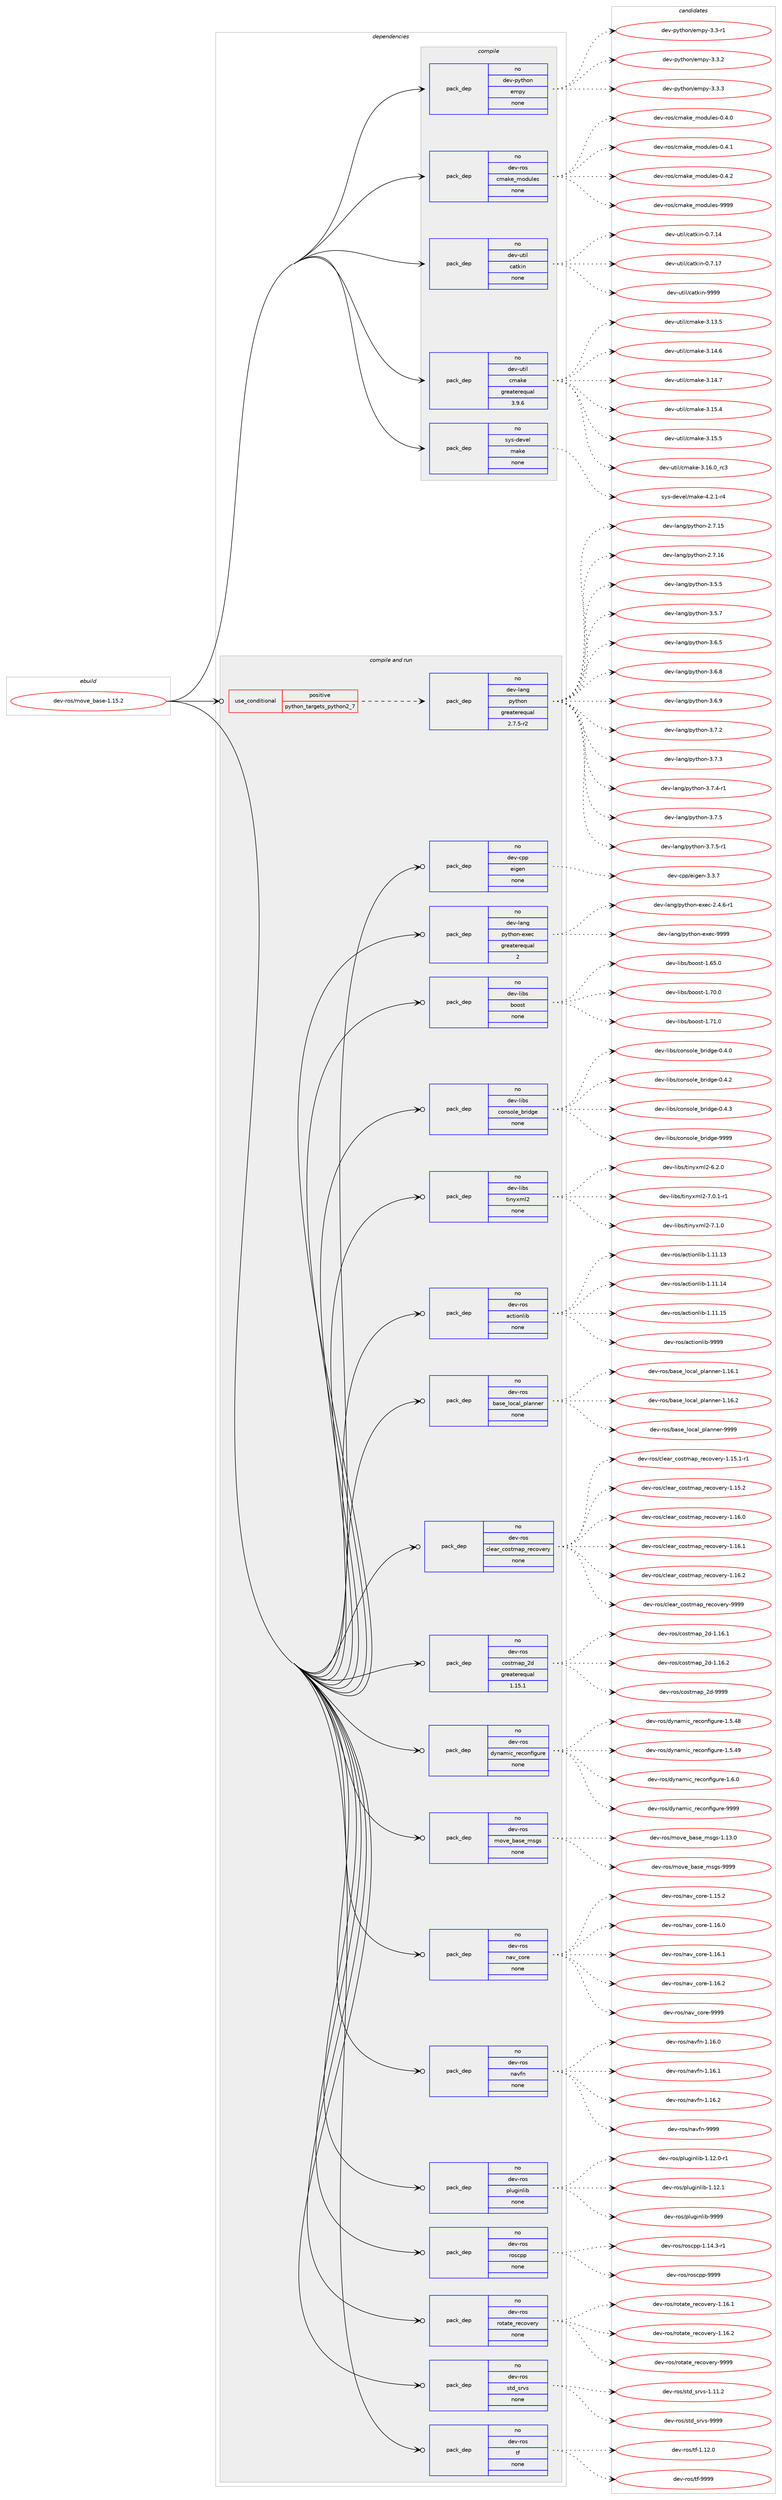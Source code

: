 digraph prolog {

# *************
# Graph options
# *************

newrank=true;
concentrate=true;
compound=true;
graph [rankdir=LR,fontname=Helvetica,fontsize=10,ranksep=1.5];#, ranksep=2.5, nodesep=0.2];
edge  [arrowhead=vee];
node  [fontname=Helvetica,fontsize=10];

# **********
# The ebuild
# **********

subgraph cluster_leftcol {
color=gray;
rank=same;
label=<<i>ebuild</i>>;
id [label="dev-ros/move_base-1.15.2", color=red, width=4, href="../dev-ros/move_base-1.15.2.svg"];
}

# ****************
# The dependencies
# ****************

subgraph cluster_midcol {
color=gray;
label=<<i>dependencies</i>>;
subgraph cluster_compile {
fillcolor="#eeeeee";
style=filled;
label=<<i>compile</i>>;
subgraph pack490514 {
dependency656241 [label=<<TABLE BORDER="0" CELLBORDER="1" CELLSPACING="0" CELLPADDING="4" WIDTH="220"><TR><TD ROWSPAN="6" CELLPADDING="30">pack_dep</TD></TR><TR><TD WIDTH="110">no</TD></TR><TR><TD>dev-python</TD></TR><TR><TD>empy</TD></TR><TR><TD>none</TD></TR><TR><TD></TD></TR></TABLE>>, shape=none, color=blue];
}
id:e -> dependency656241:w [weight=20,style="solid",arrowhead="vee"];
subgraph pack490515 {
dependency656242 [label=<<TABLE BORDER="0" CELLBORDER="1" CELLSPACING="0" CELLPADDING="4" WIDTH="220"><TR><TD ROWSPAN="6" CELLPADDING="30">pack_dep</TD></TR><TR><TD WIDTH="110">no</TD></TR><TR><TD>dev-ros</TD></TR><TR><TD>cmake_modules</TD></TR><TR><TD>none</TD></TR><TR><TD></TD></TR></TABLE>>, shape=none, color=blue];
}
id:e -> dependency656242:w [weight=20,style="solid",arrowhead="vee"];
subgraph pack490516 {
dependency656243 [label=<<TABLE BORDER="0" CELLBORDER="1" CELLSPACING="0" CELLPADDING="4" WIDTH="220"><TR><TD ROWSPAN="6" CELLPADDING="30">pack_dep</TD></TR><TR><TD WIDTH="110">no</TD></TR><TR><TD>dev-util</TD></TR><TR><TD>catkin</TD></TR><TR><TD>none</TD></TR><TR><TD></TD></TR></TABLE>>, shape=none, color=blue];
}
id:e -> dependency656243:w [weight=20,style="solid",arrowhead="vee"];
subgraph pack490517 {
dependency656244 [label=<<TABLE BORDER="0" CELLBORDER="1" CELLSPACING="0" CELLPADDING="4" WIDTH="220"><TR><TD ROWSPAN="6" CELLPADDING="30">pack_dep</TD></TR><TR><TD WIDTH="110">no</TD></TR><TR><TD>dev-util</TD></TR><TR><TD>cmake</TD></TR><TR><TD>greaterequal</TD></TR><TR><TD>3.9.6</TD></TR></TABLE>>, shape=none, color=blue];
}
id:e -> dependency656244:w [weight=20,style="solid",arrowhead="vee"];
subgraph pack490518 {
dependency656245 [label=<<TABLE BORDER="0" CELLBORDER="1" CELLSPACING="0" CELLPADDING="4" WIDTH="220"><TR><TD ROWSPAN="6" CELLPADDING="30">pack_dep</TD></TR><TR><TD WIDTH="110">no</TD></TR><TR><TD>sys-devel</TD></TR><TR><TD>make</TD></TR><TR><TD>none</TD></TR><TR><TD></TD></TR></TABLE>>, shape=none, color=blue];
}
id:e -> dependency656245:w [weight=20,style="solid",arrowhead="vee"];
}
subgraph cluster_compileandrun {
fillcolor="#eeeeee";
style=filled;
label=<<i>compile and run</i>>;
subgraph cond153821 {
dependency656246 [label=<<TABLE BORDER="0" CELLBORDER="1" CELLSPACING="0" CELLPADDING="4"><TR><TD ROWSPAN="3" CELLPADDING="10">use_conditional</TD></TR><TR><TD>positive</TD></TR><TR><TD>python_targets_python2_7</TD></TR></TABLE>>, shape=none, color=red];
subgraph pack490519 {
dependency656247 [label=<<TABLE BORDER="0" CELLBORDER="1" CELLSPACING="0" CELLPADDING="4" WIDTH="220"><TR><TD ROWSPAN="6" CELLPADDING="30">pack_dep</TD></TR><TR><TD WIDTH="110">no</TD></TR><TR><TD>dev-lang</TD></TR><TR><TD>python</TD></TR><TR><TD>greaterequal</TD></TR><TR><TD>2.7.5-r2</TD></TR></TABLE>>, shape=none, color=blue];
}
dependency656246:e -> dependency656247:w [weight=20,style="dashed",arrowhead="vee"];
}
id:e -> dependency656246:w [weight=20,style="solid",arrowhead="odotvee"];
subgraph pack490520 {
dependency656248 [label=<<TABLE BORDER="0" CELLBORDER="1" CELLSPACING="0" CELLPADDING="4" WIDTH="220"><TR><TD ROWSPAN="6" CELLPADDING="30">pack_dep</TD></TR><TR><TD WIDTH="110">no</TD></TR><TR><TD>dev-cpp</TD></TR><TR><TD>eigen</TD></TR><TR><TD>none</TD></TR><TR><TD></TD></TR></TABLE>>, shape=none, color=blue];
}
id:e -> dependency656248:w [weight=20,style="solid",arrowhead="odotvee"];
subgraph pack490521 {
dependency656249 [label=<<TABLE BORDER="0" CELLBORDER="1" CELLSPACING="0" CELLPADDING="4" WIDTH="220"><TR><TD ROWSPAN="6" CELLPADDING="30">pack_dep</TD></TR><TR><TD WIDTH="110">no</TD></TR><TR><TD>dev-lang</TD></TR><TR><TD>python-exec</TD></TR><TR><TD>greaterequal</TD></TR><TR><TD>2</TD></TR></TABLE>>, shape=none, color=blue];
}
id:e -> dependency656249:w [weight=20,style="solid",arrowhead="odotvee"];
subgraph pack490522 {
dependency656250 [label=<<TABLE BORDER="0" CELLBORDER="1" CELLSPACING="0" CELLPADDING="4" WIDTH="220"><TR><TD ROWSPAN="6" CELLPADDING="30">pack_dep</TD></TR><TR><TD WIDTH="110">no</TD></TR><TR><TD>dev-libs</TD></TR><TR><TD>boost</TD></TR><TR><TD>none</TD></TR><TR><TD></TD></TR></TABLE>>, shape=none, color=blue];
}
id:e -> dependency656250:w [weight=20,style="solid",arrowhead="odotvee"];
subgraph pack490523 {
dependency656251 [label=<<TABLE BORDER="0" CELLBORDER="1" CELLSPACING="0" CELLPADDING="4" WIDTH="220"><TR><TD ROWSPAN="6" CELLPADDING="30">pack_dep</TD></TR><TR><TD WIDTH="110">no</TD></TR><TR><TD>dev-libs</TD></TR><TR><TD>console_bridge</TD></TR><TR><TD>none</TD></TR><TR><TD></TD></TR></TABLE>>, shape=none, color=blue];
}
id:e -> dependency656251:w [weight=20,style="solid",arrowhead="odotvee"];
subgraph pack490524 {
dependency656252 [label=<<TABLE BORDER="0" CELLBORDER="1" CELLSPACING="0" CELLPADDING="4" WIDTH="220"><TR><TD ROWSPAN="6" CELLPADDING="30">pack_dep</TD></TR><TR><TD WIDTH="110">no</TD></TR><TR><TD>dev-libs</TD></TR><TR><TD>tinyxml2</TD></TR><TR><TD>none</TD></TR><TR><TD></TD></TR></TABLE>>, shape=none, color=blue];
}
id:e -> dependency656252:w [weight=20,style="solid",arrowhead="odotvee"];
subgraph pack490525 {
dependency656253 [label=<<TABLE BORDER="0" CELLBORDER="1" CELLSPACING="0" CELLPADDING="4" WIDTH="220"><TR><TD ROWSPAN="6" CELLPADDING="30">pack_dep</TD></TR><TR><TD WIDTH="110">no</TD></TR><TR><TD>dev-ros</TD></TR><TR><TD>actionlib</TD></TR><TR><TD>none</TD></TR><TR><TD></TD></TR></TABLE>>, shape=none, color=blue];
}
id:e -> dependency656253:w [weight=20,style="solid",arrowhead="odotvee"];
subgraph pack490526 {
dependency656254 [label=<<TABLE BORDER="0" CELLBORDER="1" CELLSPACING="0" CELLPADDING="4" WIDTH="220"><TR><TD ROWSPAN="6" CELLPADDING="30">pack_dep</TD></TR><TR><TD WIDTH="110">no</TD></TR><TR><TD>dev-ros</TD></TR><TR><TD>base_local_planner</TD></TR><TR><TD>none</TD></TR><TR><TD></TD></TR></TABLE>>, shape=none, color=blue];
}
id:e -> dependency656254:w [weight=20,style="solid",arrowhead="odotvee"];
subgraph pack490527 {
dependency656255 [label=<<TABLE BORDER="0" CELLBORDER="1" CELLSPACING="0" CELLPADDING="4" WIDTH="220"><TR><TD ROWSPAN="6" CELLPADDING="30">pack_dep</TD></TR><TR><TD WIDTH="110">no</TD></TR><TR><TD>dev-ros</TD></TR><TR><TD>clear_costmap_recovery</TD></TR><TR><TD>none</TD></TR><TR><TD></TD></TR></TABLE>>, shape=none, color=blue];
}
id:e -> dependency656255:w [weight=20,style="solid",arrowhead="odotvee"];
subgraph pack490528 {
dependency656256 [label=<<TABLE BORDER="0" CELLBORDER="1" CELLSPACING="0" CELLPADDING="4" WIDTH="220"><TR><TD ROWSPAN="6" CELLPADDING="30">pack_dep</TD></TR><TR><TD WIDTH="110">no</TD></TR><TR><TD>dev-ros</TD></TR><TR><TD>costmap_2d</TD></TR><TR><TD>greaterequal</TD></TR><TR><TD>1.15.1</TD></TR></TABLE>>, shape=none, color=blue];
}
id:e -> dependency656256:w [weight=20,style="solid",arrowhead="odotvee"];
subgraph pack490529 {
dependency656257 [label=<<TABLE BORDER="0" CELLBORDER="1" CELLSPACING="0" CELLPADDING="4" WIDTH="220"><TR><TD ROWSPAN="6" CELLPADDING="30">pack_dep</TD></TR><TR><TD WIDTH="110">no</TD></TR><TR><TD>dev-ros</TD></TR><TR><TD>dynamic_reconfigure</TD></TR><TR><TD>none</TD></TR><TR><TD></TD></TR></TABLE>>, shape=none, color=blue];
}
id:e -> dependency656257:w [weight=20,style="solid",arrowhead="odotvee"];
subgraph pack490530 {
dependency656258 [label=<<TABLE BORDER="0" CELLBORDER="1" CELLSPACING="0" CELLPADDING="4" WIDTH="220"><TR><TD ROWSPAN="6" CELLPADDING="30">pack_dep</TD></TR><TR><TD WIDTH="110">no</TD></TR><TR><TD>dev-ros</TD></TR><TR><TD>move_base_msgs</TD></TR><TR><TD>none</TD></TR><TR><TD></TD></TR></TABLE>>, shape=none, color=blue];
}
id:e -> dependency656258:w [weight=20,style="solid",arrowhead="odotvee"];
subgraph pack490531 {
dependency656259 [label=<<TABLE BORDER="0" CELLBORDER="1" CELLSPACING="0" CELLPADDING="4" WIDTH="220"><TR><TD ROWSPAN="6" CELLPADDING="30">pack_dep</TD></TR><TR><TD WIDTH="110">no</TD></TR><TR><TD>dev-ros</TD></TR><TR><TD>nav_core</TD></TR><TR><TD>none</TD></TR><TR><TD></TD></TR></TABLE>>, shape=none, color=blue];
}
id:e -> dependency656259:w [weight=20,style="solid",arrowhead="odotvee"];
subgraph pack490532 {
dependency656260 [label=<<TABLE BORDER="0" CELLBORDER="1" CELLSPACING="0" CELLPADDING="4" WIDTH="220"><TR><TD ROWSPAN="6" CELLPADDING="30">pack_dep</TD></TR><TR><TD WIDTH="110">no</TD></TR><TR><TD>dev-ros</TD></TR><TR><TD>navfn</TD></TR><TR><TD>none</TD></TR><TR><TD></TD></TR></TABLE>>, shape=none, color=blue];
}
id:e -> dependency656260:w [weight=20,style="solid",arrowhead="odotvee"];
subgraph pack490533 {
dependency656261 [label=<<TABLE BORDER="0" CELLBORDER="1" CELLSPACING="0" CELLPADDING="4" WIDTH="220"><TR><TD ROWSPAN="6" CELLPADDING="30">pack_dep</TD></TR><TR><TD WIDTH="110">no</TD></TR><TR><TD>dev-ros</TD></TR><TR><TD>pluginlib</TD></TR><TR><TD>none</TD></TR><TR><TD></TD></TR></TABLE>>, shape=none, color=blue];
}
id:e -> dependency656261:w [weight=20,style="solid",arrowhead="odotvee"];
subgraph pack490534 {
dependency656262 [label=<<TABLE BORDER="0" CELLBORDER="1" CELLSPACING="0" CELLPADDING="4" WIDTH="220"><TR><TD ROWSPAN="6" CELLPADDING="30">pack_dep</TD></TR><TR><TD WIDTH="110">no</TD></TR><TR><TD>dev-ros</TD></TR><TR><TD>roscpp</TD></TR><TR><TD>none</TD></TR><TR><TD></TD></TR></TABLE>>, shape=none, color=blue];
}
id:e -> dependency656262:w [weight=20,style="solid",arrowhead="odotvee"];
subgraph pack490535 {
dependency656263 [label=<<TABLE BORDER="0" CELLBORDER="1" CELLSPACING="0" CELLPADDING="4" WIDTH="220"><TR><TD ROWSPAN="6" CELLPADDING="30">pack_dep</TD></TR><TR><TD WIDTH="110">no</TD></TR><TR><TD>dev-ros</TD></TR><TR><TD>rotate_recovery</TD></TR><TR><TD>none</TD></TR><TR><TD></TD></TR></TABLE>>, shape=none, color=blue];
}
id:e -> dependency656263:w [weight=20,style="solid",arrowhead="odotvee"];
subgraph pack490536 {
dependency656264 [label=<<TABLE BORDER="0" CELLBORDER="1" CELLSPACING="0" CELLPADDING="4" WIDTH="220"><TR><TD ROWSPAN="6" CELLPADDING="30">pack_dep</TD></TR><TR><TD WIDTH="110">no</TD></TR><TR><TD>dev-ros</TD></TR><TR><TD>std_srvs</TD></TR><TR><TD>none</TD></TR><TR><TD></TD></TR></TABLE>>, shape=none, color=blue];
}
id:e -> dependency656264:w [weight=20,style="solid",arrowhead="odotvee"];
subgraph pack490537 {
dependency656265 [label=<<TABLE BORDER="0" CELLBORDER="1" CELLSPACING="0" CELLPADDING="4" WIDTH="220"><TR><TD ROWSPAN="6" CELLPADDING="30">pack_dep</TD></TR><TR><TD WIDTH="110">no</TD></TR><TR><TD>dev-ros</TD></TR><TR><TD>tf</TD></TR><TR><TD>none</TD></TR><TR><TD></TD></TR></TABLE>>, shape=none, color=blue];
}
id:e -> dependency656265:w [weight=20,style="solid",arrowhead="odotvee"];
}
subgraph cluster_run {
fillcolor="#eeeeee";
style=filled;
label=<<i>run</i>>;
}
}

# **************
# The candidates
# **************

subgraph cluster_choices {
rank=same;
color=gray;
label=<<i>candidates</i>>;

subgraph choice490514 {
color=black;
nodesep=1;
choice1001011184511212111610411111047101109112121455146514511449 [label="dev-python/empy-3.3-r1", color=red, width=4,href="../dev-python/empy-3.3-r1.svg"];
choice1001011184511212111610411111047101109112121455146514650 [label="dev-python/empy-3.3.2", color=red, width=4,href="../dev-python/empy-3.3.2.svg"];
choice1001011184511212111610411111047101109112121455146514651 [label="dev-python/empy-3.3.3", color=red, width=4,href="../dev-python/empy-3.3.3.svg"];
dependency656241:e -> choice1001011184511212111610411111047101109112121455146514511449:w [style=dotted,weight="100"];
dependency656241:e -> choice1001011184511212111610411111047101109112121455146514650:w [style=dotted,weight="100"];
dependency656241:e -> choice1001011184511212111610411111047101109112121455146514651:w [style=dotted,weight="100"];
}
subgraph choice490515 {
color=black;
nodesep=1;
choice1001011184511411111547991099710710195109111100117108101115454846524648 [label="dev-ros/cmake_modules-0.4.0", color=red, width=4,href="../dev-ros/cmake_modules-0.4.0.svg"];
choice1001011184511411111547991099710710195109111100117108101115454846524649 [label="dev-ros/cmake_modules-0.4.1", color=red, width=4,href="../dev-ros/cmake_modules-0.4.1.svg"];
choice1001011184511411111547991099710710195109111100117108101115454846524650 [label="dev-ros/cmake_modules-0.4.2", color=red, width=4,href="../dev-ros/cmake_modules-0.4.2.svg"];
choice10010111845114111115479910997107101951091111001171081011154557575757 [label="dev-ros/cmake_modules-9999", color=red, width=4,href="../dev-ros/cmake_modules-9999.svg"];
dependency656242:e -> choice1001011184511411111547991099710710195109111100117108101115454846524648:w [style=dotted,weight="100"];
dependency656242:e -> choice1001011184511411111547991099710710195109111100117108101115454846524649:w [style=dotted,weight="100"];
dependency656242:e -> choice1001011184511411111547991099710710195109111100117108101115454846524650:w [style=dotted,weight="100"];
dependency656242:e -> choice10010111845114111115479910997107101951091111001171081011154557575757:w [style=dotted,weight="100"];
}
subgraph choice490516 {
color=black;
nodesep=1;
choice1001011184511711610510847999711610710511045484655464952 [label="dev-util/catkin-0.7.14", color=red, width=4,href="../dev-util/catkin-0.7.14.svg"];
choice1001011184511711610510847999711610710511045484655464955 [label="dev-util/catkin-0.7.17", color=red, width=4,href="../dev-util/catkin-0.7.17.svg"];
choice100101118451171161051084799971161071051104557575757 [label="dev-util/catkin-9999", color=red, width=4,href="../dev-util/catkin-9999.svg"];
dependency656243:e -> choice1001011184511711610510847999711610710511045484655464952:w [style=dotted,weight="100"];
dependency656243:e -> choice1001011184511711610510847999711610710511045484655464955:w [style=dotted,weight="100"];
dependency656243:e -> choice100101118451171161051084799971161071051104557575757:w [style=dotted,weight="100"];
}
subgraph choice490517 {
color=black;
nodesep=1;
choice1001011184511711610510847991099710710145514649514653 [label="dev-util/cmake-3.13.5", color=red, width=4,href="../dev-util/cmake-3.13.5.svg"];
choice1001011184511711610510847991099710710145514649524654 [label="dev-util/cmake-3.14.6", color=red, width=4,href="../dev-util/cmake-3.14.6.svg"];
choice1001011184511711610510847991099710710145514649524655 [label="dev-util/cmake-3.14.7", color=red, width=4,href="../dev-util/cmake-3.14.7.svg"];
choice1001011184511711610510847991099710710145514649534652 [label="dev-util/cmake-3.15.4", color=red, width=4,href="../dev-util/cmake-3.15.4.svg"];
choice1001011184511711610510847991099710710145514649534653 [label="dev-util/cmake-3.15.5", color=red, width=4,href="../dev-util/cmake-3.15.5.svg"];
choice1001011184511711610510847991099710710145514649544648951149951 [label="dev-util/cmake-3.16.0_rc3", color=red, width=4,href="../dev-util/cmake-3.16.0_rc3.svg"];
dependency656244:e -> choice1001011184511711610510847991099710710145514649514653:w [style=dotted,weight="100"];
dependency656244:e -> choice1001011184511711610510847991099710710145514649524654:w [style=dotted,weight="100"];
dependency656244:e -> choice1001011184511711610510847991099710710145514649524655:w [style=dotted,weight="100"];
dependency656244:e -> choice1001011184511711610510847991099710710145514649534652:w [style=dotted,weight="100"];
dependency656244:e -> choice1001011184511711610510847991099710710145514649534653:w [style=dotted,weight="100"];
dependency656244:e -> choice1001011184511711610510847991099710710145514649544648951149951:w [style=dotted,weight="100"];
}
subgraph choice490518 {
color=black;
nodesep=1;
choice1151211154510010111810110847109971071014552465046494511452 [label="sys-devel/make-4.2.1-r4", color=red, width=4,href="../sys-devel/make-4.2.1-r4.svg"];
dependency656245:e -> choice1151211154510010111810110847109971071014552465046494511452:w [style=dotted,weight="100"];
}
subgraph choice490519 {
color=black;
nodesep=1;
choice10010111845108971101034711212111610411111045504655464953 [label="dev-lang/python-2.7.15", color=red, width=4,href="../dev-lang/python-2.7.15.svg"];
choice10010111845108971101034711212111610411111045504655464954 [label="dev-lang/python-2.7.16", color=red, width=4,href="../dev-lang/python-2.7.16.svg"];
choice100101118451089711010347112121116104111110455146534653 [label="dev-lang/python-3.5.5", color=red, width=4,href="../dev-lang/python-3.5.5.svg"];
choice100101118451089711010347112121116104111110455146534655 [label="dev-lang/python-3.5.7", color=red, width=4,href="../dev-lang/python-3.5.7.svg"];
choice100101118451089711010347112121116104111110455146544653 [label="dev-lang/python-3.6.5", color=red, width=4,href="../dev-lang/python-3.6.5.svg"];
choice100101118451089711010347112121116104111110455146544656 [label="dev-lang/python-3.6.8", color=red, width=4,href="../dev-lang/python-3.6.8.svg"];
choice100101118451089711010347112121116104111110455146544657 [label="dev-lang/python-3.6.9", color=red, width=4,href="../dev-lang/python-3.6.9.svg"];
choice100101118451089711010347112121116104111110455146554650 [label="dev-lang/python-3.7.2", color=red, width=4,href="../dev-lang/python-3.7.2.svg"];
choice100101118451089711010347112121116104111110455146554651 [label="dev-lang/python-3.7.3", color=red, width=4,href="../dev-lang/python-3.7.3.svg"];
choice1001011184510897110103471121211161041111104551465546524511449 [label="dev-lang/python-3.7.4-r1", color=red, width=4,href="../dev-lang/python-3.7.4-r1.svg"];
choice100101118451089711010347112121116104111110455146554653 [label="dev-lang/python-3.7.5", color=red, width=4,href="../dev-lang/python-3.7.5.svg"];
choice1001011184510897110103471121211161041111104551465546534511449 [label="dev-lang/python-3.7.5-r1", color=red, width=4,href="../dev-lang/python-3.7.5-r1.svg"];
dependency656247:e -> choice10010111845108971101034711212111610411111045504655464953:w [style=dotted,weight="100"];
dependency656247:e -> choice10010111845108971101034711212111610411111045504655464954:w [style=dotted,weight="100"];
dependency656247:e -> choice100101118451089711010347112121116104111110455146534653:w [style=dotted,weight="100"];
dependency656247:e -> choice100101118451089711010347112121116104111110455146534655:w [style=dotted,weight="100"];
dependency656247:e -> choice100101118451089711010347112121116104111110455146544653:w [style=dotted,weight="100"];
dependency656247:e -> choice100101118451089711010347112121116104111110455146544656:w [style=dotted,weight="100"];
dependency656247:e -> choice100101118451089711010347112121116104111110455146544657:w [style=dotted,weight="100"];
dependency656247:e -> choice100101118451089711010347112121116104111110455146554650:w [style=dotted,weight="100"];
dependency656247:e -> choice100101118451089711010347112121116104111110455146554651:w [style=dotted,weight="100"];
dependency656247:e -> choice1001011184510897110103471121211161041111104551465546524511449:w [style=dotted,weight="100"];
dependency656247:e -> choice100101118451089711010347112121116104111110455146554653:w [style=dotted,weight="100"];
dependency656247:e -> choice1001011184510897110103471121211161041111104551465546534511449:w [style=dotted,weight="100"];
}
subgraph choice490520 {
color=black;
nodesep=1;
choice100101118459911211247101105103101110455146514655 [label="dev-cpp/eigen-3.3.7", color=red, width=4,href="../dev-cpp/eigen-3.3.7.svg"];
dependency656248:e -> choice100101118459911211247101105103101110455146514655:w [style=dotted,weight="100"];
}
subgraph choice490521 {
color=black;
nodesep=1;
choice10010111845108971101034711212111610411111045101120101994550465246544511449 [label="dev-lang/python-exec-2.4.6-r1", color=red, width=4,href="../dev-lang/python-exec-2.4.6-r1.svg"];
choice10010111845108971101034711212111610411111045101120101994557575757 [label="dev-lang/python-exec-9999", color=red, width=4,href="../dev-lang/python-exec-9999.svg"];
dependency656249:e -> choice10010111845108971101034711212111610411111045101120101994550465246544511449:w [style=dotted,weight="100"];
dependency656249:e -> choice10010111845108971101034711212111610411111045101120101994557575757:w [style=dotted,weight="100"];
}
subgraph choice490522 {
color=black;
nodesep=1;
choice1001011184510810598115479811111111511645494654534648 [label="dev-libs/boost-1.65.0", color=red, width=4,href="../dev-libs/boost-1.65.0.svg"];
choice1001011184510810598115479811111111511645494655484648 [label="dev-libs/boost-1.70.0", color=red, width=4,href="../dev-libs/boost-1.70.0.svg"];
choice1001011184510810598115479811111111511645494655494648 [label="dev-libs/boost-1.71.0", color=red, width=4,href="../dev-libs/boost-1.71.0.svg"];
dependency656250:e -> choice1001011184510810598115479811111111511645494654534648:w [style=dotted,weight="100"];
dependency656250:e -> choice1001011184510810598115479811111111511645494655484648:w [style=dotted,weight="100"];
dependency656250:e -> choice1001011184510810598115479811111111511645494655494648:w [style=dotted,weight="100"];
}
subgraph choice490523 {
color=black;
nodesep=1;
choice100101118451081059811547991111101151111081019598114105100103101454846524648 [label="dev-libs/console_bridge-0.4.0", color=red, width=4,href="../dev-libs/console_bridge-0.4.0.svg"];
choice100101118451081059811547991111101151111081019598114105100103101454846524650 [label="dev-libs/console_bridge-0.4.2", color=red, width=4,href="../dev-libs/console_bridge-0.4.2.svg"];
choice100101118451081059811547991111101151111081019598114105100103101454846524651 [label="dev-libs/console_bridge-0.4.3", color=red, width=4,href="../dev-libs/console_bridge-0.4.3.svg"];
choice1001011184510810598115479911111011511110810195981141051001031014557575757 [label="dev-libs/console_bridge-9999", color=red, width=4,href="../dev-libs/console_bridge-9999.svg"];
dependency656251:e -> choice100101118451081059811547991111101151111081019598114105100103101454846524648:w [style=dotted,weight="100"];
dependency656251:e -> choice100101118451081059811547991111101151111081019598114105100103101454846524650:w [style=dotted,weight="100"];
dependency656251:e -> choice100101118451081059811547991111101151111081019598114105100103101454846524651:w [style=dotted,weight="100"];
dependency656251:e -> choice1001011184510810598115479911111011511110810195981141051001031014557575757:w [style=dotted,weight="100"];
}
subgraph choice490524 {
color=black;
nodesep=1;
choice10010111845108105981154711610511012112010910850455446504648 [label="dev-libs/tinyxml2-6.2.0", color=red, width=4,href="../dev-libs/tinyxml2-6.2.0.svg"];
choice100101118451081059811547116105110121120109108504555464846494511449 [label="dev-libs/tinyxml2-7.0.1-r1", color=red, width=4,href="../dev-libs/tinyxml2-7.0.1-r1.svg"];
choice10010111845108105981154711610511012112010910850455546494648 [label="dev-libs/tinyxml2-7.1.0", color=red, width=4,href="../dev-libs/tinyxml2-7.1.0.svg"];
dependency656252:e -> choice10010111845108105981154711610511012112010910850455446504648:w [style=dotted,weight="100"];
dependency656252:e -> choice100101118451081059811547116105110121120109108504555464846494511449:w [style=dotted,weight="100"];
dependency656252:e -> choice10010111845108105981154711610511012112010910850455546494648:w [style=dotted,weight="100"];
}
subgraph choice490525 {
color=black;
nodesep=1;
choice10010111845114111115479799116105111110108105984549464949464951 [label="dev-ros/actionlib-1.11.13", color=red, width=4,href="../dev-ros/actionlib-1.11.13.svg"];
choice10010111845114111115479799116105111110108105984549464949464952 [label="dev-ros/actionlib-1.11.14", color=red, width=4,href="../dev-ros/actionlib-1.11.14.svg"];
choice10010111845114111115479799116105111110108105984549464949464953 [label="dev-ros/actionlib-1.11.15", color=red, width=4,href="../dev-ros/actionlib-1.11.15.svg"];
choice10010111845114111115479799116105111110108105984557575757 [label="dev-ros/actionlib-9999", color=red, width=4,href="../dev-ros/actionlib-9999.svg"];
dependency656253:e -> choice10010111845114111115479799116105111110108105984549464949464951:w [style=dotted,weight="100"];
dependency656253:e -> choice10010111845114111115479799116105111110108105984549464949464952:w [style=dotted,weight="100"];
dependency656253:e -> choice10010111845114111115479799116105111110108105984549464949464953:w [style=dotted,weight="100"];
dependency656253:e -> choice10010111845114111115479799116105111110108105984557575757:w [style=dotted,weight="100"];
}
subgraph choice490526 {
color=black;
nodesep=1;
choice10010111845114111115479897115101951081119997108951121089711011010111445494649544649 [label="dev-ros/base_local_planner-1.16.1", color=red, width=4,href="../dev-ros/base_local_planner-1.16.1.svg"];
choice10010111845114111115479897115101951081119997108951121089711011010111445494649544650 [label="dev-ros/base_local_planner-1.16.2", color=red, width=4,href="../dev-ros/base_local_planner-1.16.2.svg"];
choice1001011184511411111547989711510195108111999710895112108971101101011144557575757 [label="dev-ros/base_local_planner-9999", color=red, width=4,href="../dev-ros/base_local_planner-9999.svg"];
dependency656254:e -> choice10010111845114111115479897115101951081119997108951121089711011010111445494649544649:w [style=dotted,weight="100"];
dependency656254:e -> choice10010111845114111115479897115101951081119997108951121089711011010111445494649544650:w [style=dotted,weight="100"];
dependency656254:e -> choice1001011184511411111547989711510195108111999710895112108971101101011144557575757:w [style=dotted,weight="100"];
}
subgraph choice490527 {
color=black;
nodesep=1;
choice100101118451141111154799108101971149599111115116109971129511410199111118101114121454946495346494511449 [label="dev-ros/clear_costmap_recovery-1.15.1-r1", color=red, width=4,href="../dev-ros/clear_costmap_recovery-1.15.1-r1.svg"];
choice10010111845114111115479910810197114959911111511610997112951141019911111810111412145494649534650 [label="dev-ros/clear_costmap_recovery-1.15.2", color=red, width=4,href="../dev-ros/clear_costmap_recovery-1.15.2.svg"];
choice10010111845114111115479910810197114959911111511610997112951141019911111810111412145494649544648 [label="dev-ros/clear_costmap_recovery-1.16.0", color=red, width=4,href="../dev-ros/clear_costmap_recovery-1.16.0.svg"];
choice10010111845114111115479910810197114959911111511610997112951141019911111810111412145494649544649 [label="dev-ros/clear_costmap_recovery-1.16.1", color=red, width=4,href="../dev-ros/clear_costmap_recovery-1.16.1.svg"];
choice10010111845114111115479910810197114959911111511610997112951141019911111810111412145494649544650 [label="dev-ros/clear_costmap_recovery-1.16.2", color=red, width=4,href="../dev-ros/clear_costmap_recovery-1.16.2.svg"];
choice1001011184511411111547991081019711495991111151161099711295114101991111181011141214557575757 [label="dev-ros/clear_costmap_recovery-9999", color=red, width=4,href="../dev-ros/clear_costmap_recovery-9999.svg"];
dependency656255:e -> choice100101118451141111154799108101971149599111115116109971129511410199111118101114121454946495346494511449:w [style=dotted,weight="100"];
dependency656255:e -> choice10010111845114111115479910810197114959911111511610997112951141019911111810111412145494649534650:w [style=dotted,weight="100"];
dependency656255:e -> choice10010111845114111115479910810197114959911111511610997112951141019911111810111412145494649544648:w [style=dotted,weight="100"];
dependency656255:e -> choice10010111845114111115479910810197114959911111511610997112951141019911111810111412145494649544649:w [style=dotted,weight="100"];
dependency656255:e -> choice10010111845114111115479910810197114959911111511610997112951141019911111810111412145494649544650:w [style=dotted,weight="100"];
dependency656255:e -> choice1001011184511411111547991081019711495991111151161099711295114101991111181011141214557575757:w [style=dotted,weight="100"];
}
subgraph choice490528 {
color=black;
nodesep=1;
choice10010111845114111115479911111511610997112955010045494649544649 [label="dev-ros/costmap_2d-1.16.1", color=red, width=4,href="../dev-ros/costmap_2d-1.16.1.svg"];
choice10010111845114111115479911111511610997112955010045494649544650 [label="dev-ros/costmap_2d-1.16.2", color=red, width=4,href="../dev-ros/costmap_2d-1.16.2.svg"];
choice1001011184511411111547991111151161099711295501004557575757 [label="dev-ros/costmap_2d-9999", color=red, width=4,href="../dev-ros/costmap_2d-9999.svg"];
dependency656256:e -> choice10010111845114111115479911111511610997112955010045494649544649:w [style=dotted,weight="100"];
dependency656256:e -> choice10010111845114111115479911111511610997112955010045494649544650:w [style=dotted,weight="100"];
dependency656256:e -> choice1001011184511411111547991111151161099711295501004557575757:w [style=dotted,weight="100"];
}
subgraph choice490529 {
color=black;
nodesep=1;
choice10010111845114111115471001211109710910599951141019911111010210510311711410145494653465256 [label="dev-ros/dynamic_reconfigure-1.5.48", color=red, width=4,href="../dev-ros/dynamic_reconfigure-1.5.48.svg"];
choice10010111845114111115471001211109710910599951141019911111010210510311711410145494653465257 [label="dev-ros/dynamic_reconfigure-1.5.49", color=red, width=4,href="../dev-ros/dynamic_reconfigure-1.5.49.svg"];
choice100101118451141111154710012111097109105999511410199111110102105103117114101454946544648 [label="dev-ros/dynamic_reconfigure-1.6.0", color=red, width=4,href="../dev-ros/dynamic_reconfigure-1.6.0.svg"];
choice1001011184511411111547100121110971091059995114101991111101021051031171141014557575757 [label="dev-ros/dynamic_reconfigure-9999", color=red, width=4,href="../dev-ros/dynamic_reconfigure-9999.svg"];
dependency656257:e -> choice10010111845114111115471001211109710910599951141019911111010210510311711410145494653465256:w [style=dotted,weight="100"];
dependency656257:e -> choice10010111845114111115471001211109710910599951141019911111010210510311711410145494653465257:w [style=dotted,weight="100"];
dependency656257:e -> choice100101118451141111154710012111097109105999511410199111110102105103117114101454946544648:w [style=dotted,weight="100"];
dependency656257:e -> choice1001011184511411111547100121110971091059995114101991111101021051031171141014557575757:w [style=dotted,weight="100"];
}
subgraph choice490530 {
color=black;
nodesep=1;
choice10010111845114111115471091111181019598971151019510911510311545494649514648 [label="dev-ros/move_base_msgs-1.13.0", color=red, width=4,href="../dev-ros/move_base_msgs-1.13.0.svg"];
choice1001011184511411111547109111118101959897115101951091151031154557575757 [label="dev-ros/move_base_msgs-9999", color=red, width=4,href="../dev-ros/move_base_msgs-9999.svg"];
dependency656258:e -> choice10010111845114111115471091111181019598971151019510911510311545494649514648:w [style=dotted,weight="100"];
dependency656258:e -> choice1001011184511411111547109111118101959897115101951091151031154557575757:w [style=dotted,weight="100"];
}
subgraph choice490531 {
color=black;
nodesep=1;
choice100101118451141111154711097118959911111410145494649534650 [label="dev-ros/nav_core-1.15.2", color=red, width=4,href="../dev-ros/nav_core-1.15.2.svg"];
choice100101118451141111154711097118959911111410145494649544648 [label="dev-ros/nav_core-1.16.0", color=red, width=4,href="../dev-ros/nav_core-1.16.0.svg"];
choice100101118451141111154711097118959911111410145494649544649 [label="dev-ros/nav_core-1.16.1", color=red, width=4,href="../dev-ros/nav_core-1.16.1.svg"];
choice100101118451141111154711097118959911111410145494649544650 [label="dev-ros/nav_core-1.16.2", color=red, width=4,href="../dev-ros/nav_core-1.16.2.svg"];
choice10010111845114111115471109711895991111141014557575757 [label="dev-ros/nav_core-9999", color=red, width=4,href="../dev-ros/nav_core-9999.svg"];
dependency656259:e -> choice100101118451141111154711097118959911111410145494649534650:w [style=dotted,weight="100"];
dependency656259:e -> choice100101118451141111154711097118959911111410145494649544648:w [style=dotted,weight="100"];
dependency656259:e -> choice100101118451141111154711097118959911111410145494649544649:w [style=dotted,weight="100"];
dependency656259:e -> choice100101118451141111154711097118959911111410145494649544650:w [style=dotted,weight="100"];
dependency656259:e -> choice10010111845114111115471109711895991111141014557575757:w [style=dotted,weight="100"];
}
subgraph choice490532 {
color=black;
nodesep=1;
choice10010111845114111115471109711810211045494649544648 [label="dev-ros/navfn-1.16.0", color=red, width=4,href="../dev-ros/navfn-1.16.0.svg"];
choice10010111845114111115471109711810211045494649544649 [label="dev-ros/navfn-1.16.1", color=red, width=4,href="../dev-ros/navfn-1.16.1.svg"];
choice10010111845114111115471109711810211045494649544650 [label="dev-ros/navfn-1.16.2", color=red, width=4,href="../dev-ros/navfn-1.16.2.svg"];
choice1001011184511411111547110971181021104557575757 [label="dev-ros/navfn-9999", color=red, width=4,href="../dev-ros/navfn-9999.svg"];
dependency656260:e -> choice10010111845114111115471109711810211045494649544648:w [style=dotted,weight="100"];
dependency656260:e -> choice10010111845114111115471109711810211045494649544649:w [style=dotted,weight="100"];
dependency656260:e -> choice10010111845114111115471109711810211045494649544650:w [style=dotted,weight="100"];
dependency656260:e -> choice1001011184511411111547110971181021104557575757:w [style=dotted,weight="100"];
}
subgraph choice490533 {
color=black;
nodesep=1;
choice100101118451141111154711210811710310511010810598454946495046484511449 [label="dev-ros/pluginlib-1.12.0-r1", color=red, width=4,href="../dev-ros/pluginlib-1.12.0-r1.svg"];
choice10010111845114111115471121081171031051101081059845494649504649 [label="dev-ros/pluginlib-1.12.1", color=red, width=4,href="../dev-ros/pluginlib-1.12.1.svg"];
choice1001011184511411111547112108117103105110108105984557575757 [label="dev-ros/pluginlib-9999", color=red, width=4,href="../dev-ros/pluginlib-9999.svg"];
dependency656261:e -> choice100101118451141111154711210811710310511010810598454946495046484511449:w [style=dotted,weight="100"];
dependency656261:e -> choice10010111845114111115471121081171031051101081059845494649504649:w [style=dotted,weight="100"];
dependency656261:e -> choice1001011184511411111547112108117103105110108105984557575757:w [style=dotted,weight="100"];
}
subgraph choice490534 {
color=black;
nodesep=1;
choice100101118451141111154711411111599112112454946495246514511449 [label="dev-ros/roscpp-1.14.3-r1", color=red, width=4,href="../dev-ros/roscpp-1.14.3-r1.svg"];
choice1001011184511411111547114111115991121124557575757 [label="dev-ros/roscpp-9999", color=red, width=4,href="../dev-ros/roscpp-9999.svg"];
dependency656262:e -> choice100101118451141111154711411111599112112454946495246514511449:w [style=dotted,weight="100"];
dependency656262:e -> choice1001011184511411111547114111115991121124557575757:w [style=dotted,weight="100"];
}
subgraph choice490535 {
color=black;
nodesep=1;
choice100101118451141111154711411111697116101951141019911111810111412145494649544649 [label="dev-ros/rotate_recovery-1.16.1", color=red, width=4,href="../dev-ros/rotate_recovery-1.16.1.svg"];
choice100101118451141111154711411111697116101951141019911111810111412145494649544650 [label="dev-ros/rotate_recovery-1.16.2", color=red, width=4,href="../dev-ros/rotate_recovery-1.16.2.svg"];
choice10010111845114111115471141111169711610195114101991111181011141214557575757 [label="dev-ros/rotate_recovery-9999", color=red, width=4,href="../dev-ros/rotate_recovery-9999.svg"];
dependency656263:e -> choice100101118451141111154711411111697116101951141019911111810111412145494649544649:w [style=dotted,weight="100"];
dependency656263:e -> choice100101118451141111154711411111697116101951141019911111810111412145494649544650:w [style=dotted,weight="100"];
dependency656263:e -> choice10010111845114111115471141111169711610195114101991111181011141214557575757:w [style=dotted,weight="100"];
}
subgraph choice490536 {
color=black;
nodesep=1;
choice10010111845114111115471151161009511511411811545494649494650 [label="dev-ros/std_srvs-1.11.2", color=red, width=4,href="../dev-ros/std_srvs-1.11.2.svg"];
choice1001011184511411111547115116100951151141181154557575757 [label="dev-ros/std_srvs-9999", color=red, width=4,href="../dev-ros/std_srvs-9999.svg"];
dependency656264:e -> choice10010111845114111115471151161009511511411811545494649494650:w [style=dotted,weight="100"];
dependency656264:e -> choice1001011184511411111547115116100951151141181154557575757:w [style=dotted,weight="100"];
}
subgraph choice490537 {
color=black;
nodesep=1;
choice100101118451141111154711610245494649504648 [label="dev-ros/tf-1.12.0", color=red, width=4,href="../dev-ros/tf-1.12.0.svg"];
choice10010111845114111115471161024557575757 [label="dev-ros/tf-9999", color=red, width=4,href="../dev-ros/tf-9999.svg"];
dependency656265:e -> choice100101118451141111154711610245494649504648:w [style=dotted,weight="100"];
dependency656265:e -> choice10010111845114111115471161024557575757:w [style=dotted,weight="100"];
}
}

}

